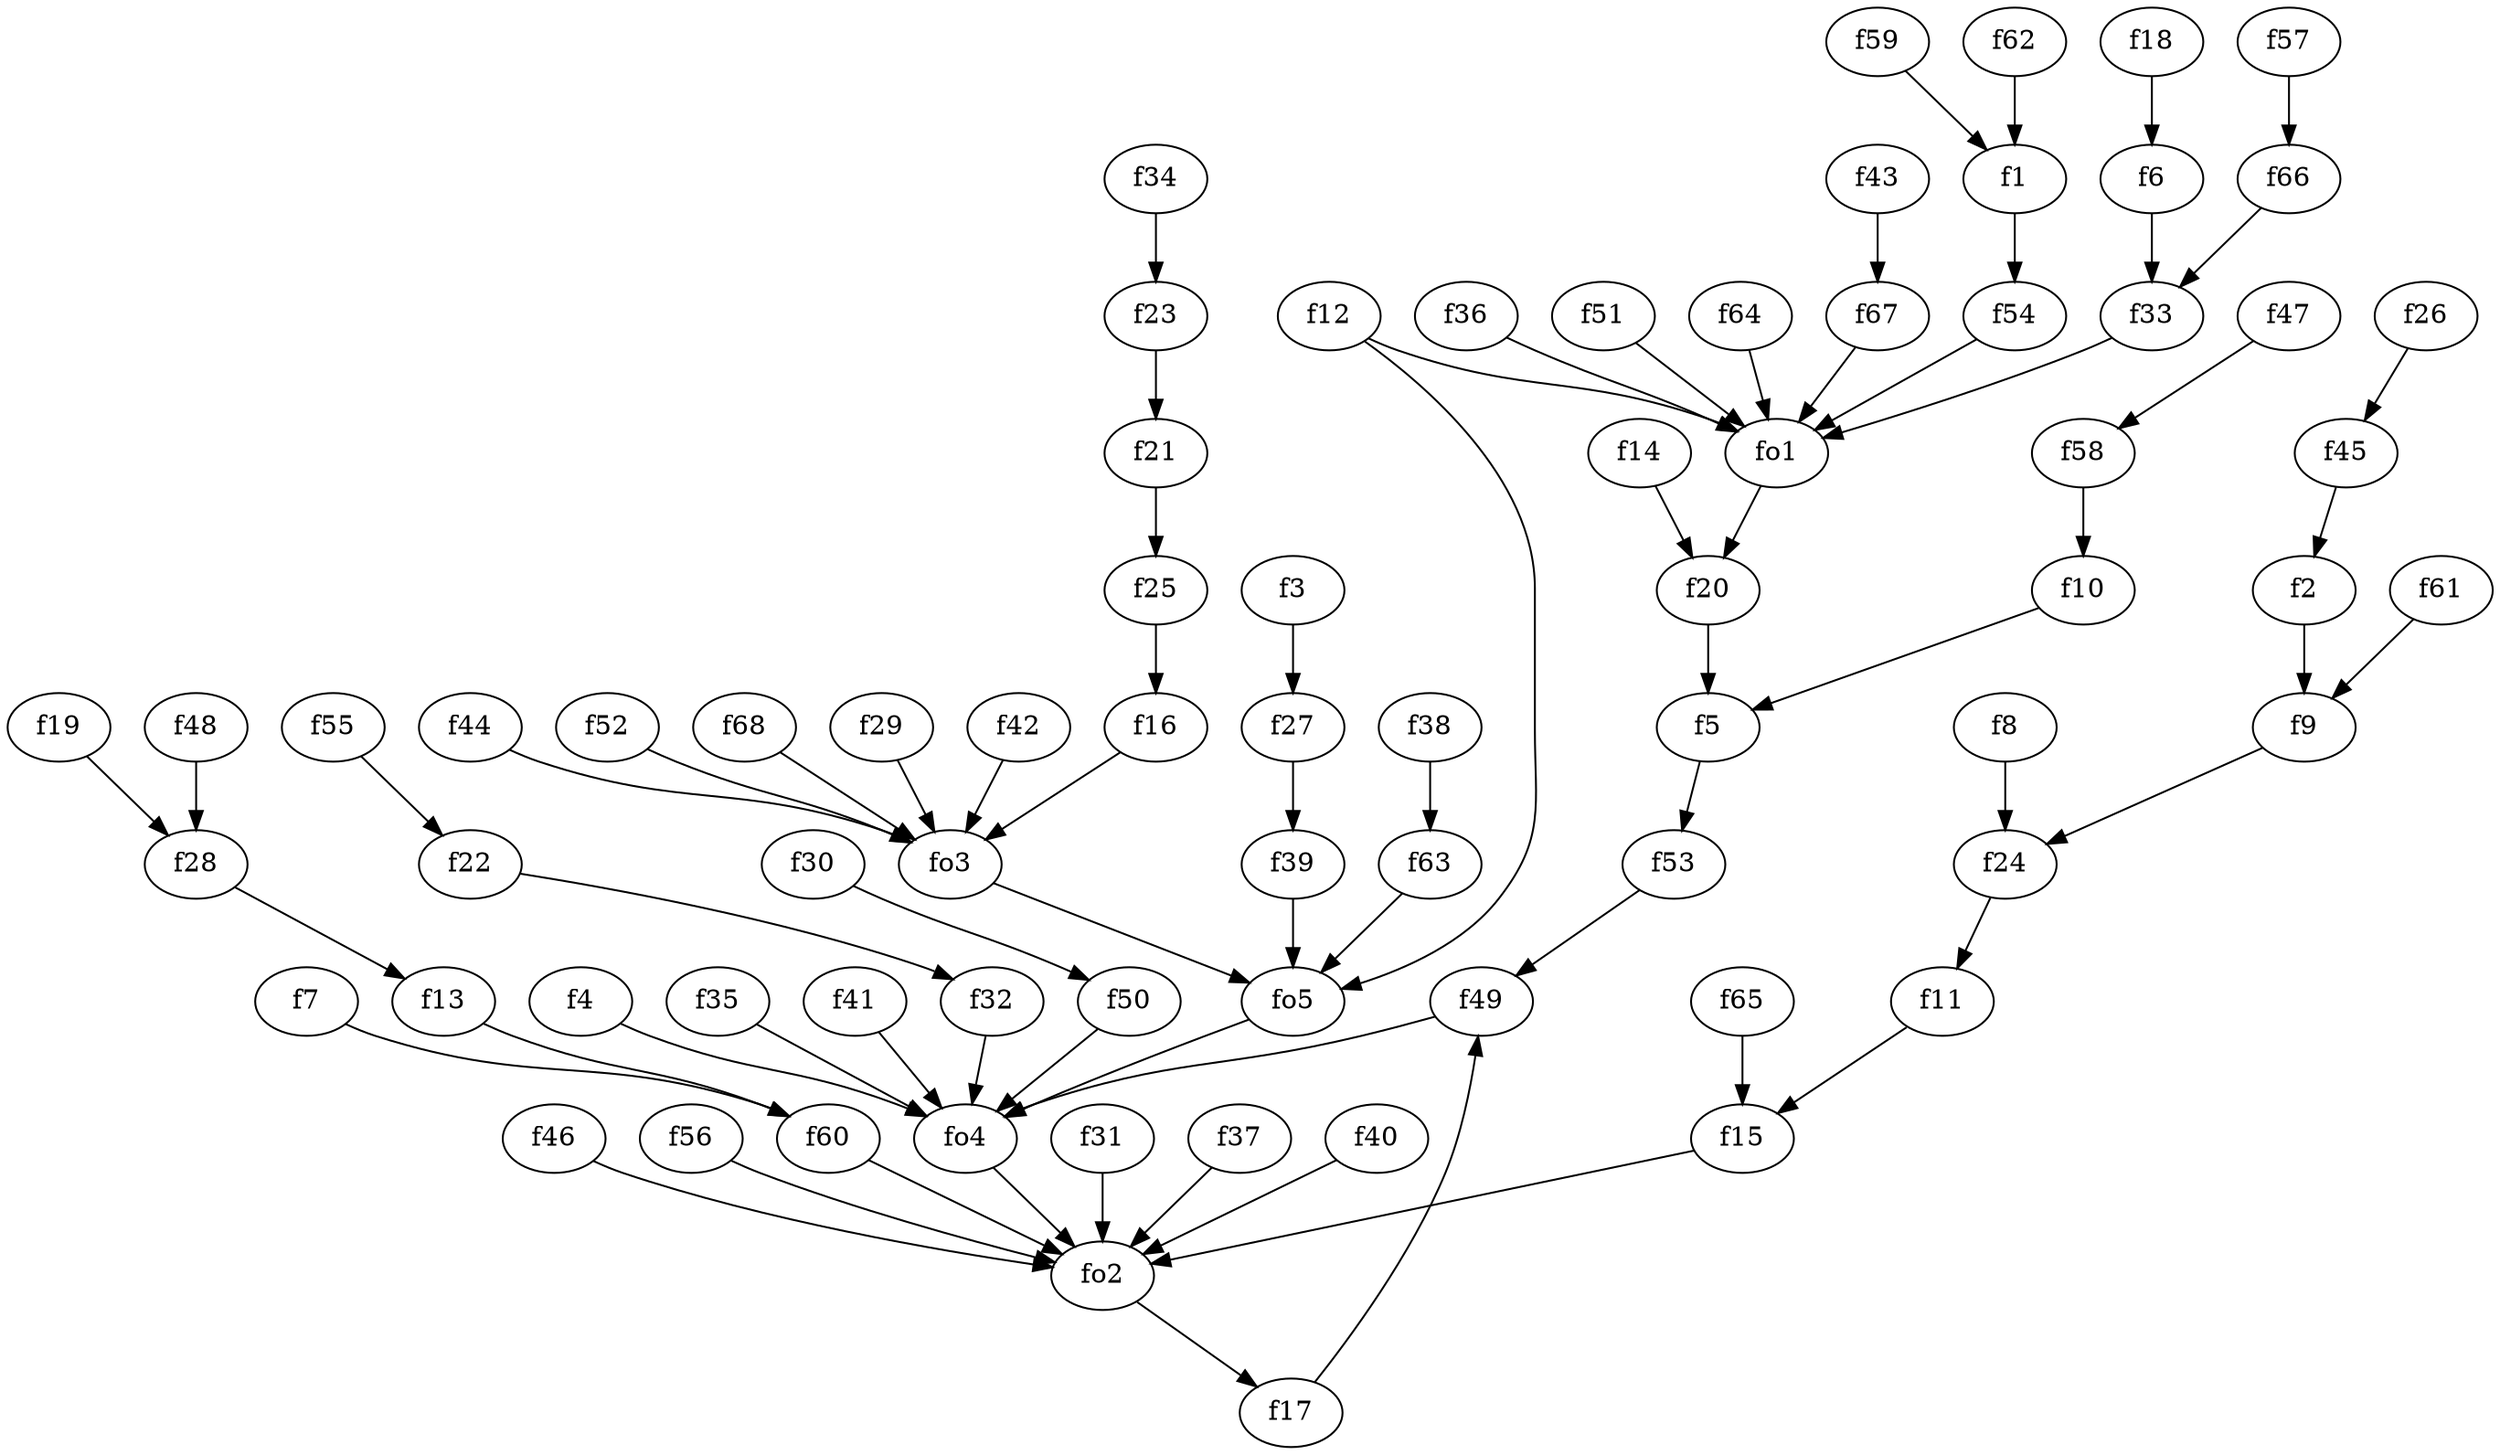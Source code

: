 strict digraph  {
f1;
f2;
f3;
f4;
f5;
f6;
f7;
f8;
f9;
f10;
f11;
f12;
f13;
f14;
f15;
f16;
f17;
f18;
f19;
f20;
f21;
f22;
f23;
f24;
f25;
f26;
f27;
f28;
f29;
f30;
f31;
f32;
f33;
f34;
f35;
f36;
f37;
f38;
f39;
f40;
f41;
f42;
f43;
f44;
f45;
f46;
f47;
f48;
f49;
f50;
f51;
f52;
f53;
f54;
f55;
f56;
f57;
f58;
f59;
f60;
f61;
f62;
f63;
f64;
f65;
f66;
f67;
f68;
fo1;
fo2;
fo3;
fo4;
fo5;
f1 -> f54  [weight=2];
f2 -> f9  [weight=2];
f3 -> f27  [weight=2];
f4 -> fo4  [weight=2];
f5 -> f53  [weight=2];
f6 -> f33  [weight=2];
f7 -> f60  [weight=2];
f8 -> f24  [weight=2];
f9 -> f24  [weight=2];
f10 -> f5  [weight=2];
f11 -> f15  [weight=2];
f12 -> fo1  [weight=2];
f12 -> fo5  [weight=2];
f13 -> f60  [weight=2];
f14 -> f20  [weight=2];
f15 -> fo2  [weight=2];
f16 -> fo3  [weight=2];
f17 -> f49  [weight=2];
f18 -> f6  [weight=2];
f19 -> f28  [weight=2];
f20 -> f5  [weight=2];
f21 -> f25  [weight=2];
f22 -> f32  [weight=2];
f23 -> f21  [weight=2];
f24 -> f11  [weight=2];
f25 -> f16  [weight=2];
f26 -> f45  [weight=2];
f27 -> f39  [weight=2];
f28 -> f13  [weight=2];
f29 -> fo3  [weight=2];
f30 -> f50  [weight=2];
f31 -> fo2  [weight=2];
f32 -> fo4  [weight=2];
f33 -> fo1  [weight=2];
f34 -> f23  [weight=2];
f35 -> fo4  [weight=2];
f36 -> fo1  [weight=2];
f37 -> fo2  [weight=2];
f38 -> f63  [weight=2];
f39 -> fo5  [weight=2];
f40 -> fo2  [weight=2];
f41 -> fo4  [weight=2];
f42 -> fo3  [weight=2];
f43 -> f67  [weight=2];
f44 -> fo3  [weight=2];
f45 -> f2  [weight=2];
f46 -> fo2  [weight=2];
f47 -> f58  [weight=2];
f48 -> f28  [weight=2];
f49 -> fo4  [weight=2];
f50 -> fo4  [weight=2];
f51 -> fo1  [weight=2];
f52 -> fo3  [weight=2];
f53 -> f49  [weight=2];
f54 -> fo1  [weight=2];
f55 -> f22  [weight=2];
f56 -> fo2  [weight=2];
f57 -> f66  [weight=2];
f58 -> f10  [weight=2];
f59 -> f1  [weight=2];
f60 -> fo2  [weight=2];
f61 -> f9  [weight=2];
f62 -> f1  [weight=2];
f63 -> fo5  [weight=2];
f64 -> fo1  [weight=2];
f65 -> f15  [weight=2];
f66 -> f33  [weight=2];
f67 -> fo1  [weight=2];
f68 -> fo3  [weight=2];
fo1 -> f20  [weight=2];
fo2 -> f17  [weight=2];
fo3 -> fo5  [weight=2];
fo4 -> fo2  [weight=2];
fo5 -> fo4  [weight=2];
}
